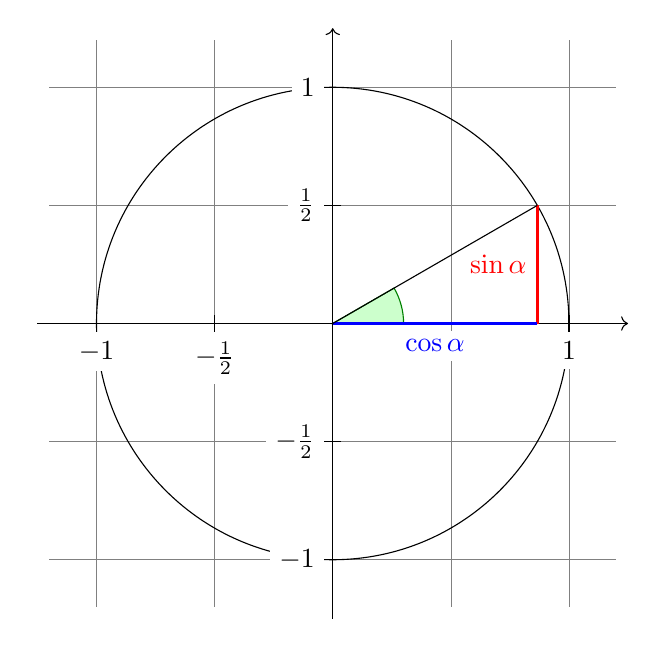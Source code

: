 ﻿ \begin{tikzpicture}[scale=3]
 \draw[step=.5cm, gray, very thin] (-1.2,-1.2) grid (1.2,1.2); 
 \filldraw[fill=green!20,draw=green!50!black] (0,0) -- (3mm,0mm) arc (0:30:3mm) -- cycle; 
 \draw[->] (-1.25,0) -- (1.25,0) coordinate (x axis);
 \draw[->] (0,-1.25) -- (0,1.25) coordinate (y axis);
 \draw (0,0) circle (1cm);
 \draw[very thick,red] (30:1cm) -- node[left,fill=white] {$\sin \alpha$} (30:1cm |- x axis);
 \draw[very thick,blue] (30:1cm |- x axis) -- node[below=2pt,fill=white] {$\cos \alpha$} (0,0);
 \draw (0,0) -- (30:1cm);
 \foreach \x/\xtext in {-1, -0.5/-\frac{1}{2}, 1} 
   \draw (\x cm,1pt) -- (\x cm,-1pt) node[anchor=north,fill=white] {$\xtext$};
 \foreach \y/\ytext in {-1, -0.5/-\frac{1}{2}, 0.5/\frac{1}{2}, 1} 
   \draw (1pt,\y cm) -- (-1pt,\y cm) node[anchor=east,fill=white] {$\ytext$};
 \end{tikzpicture}